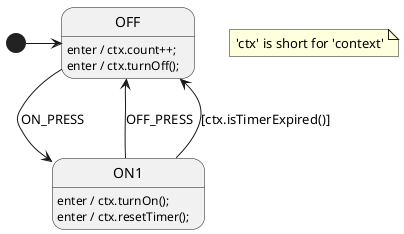 @startuml LightSm

' STATES
state OFF
state ON1

' STATE HANDLERS
[*] -> OFF

OFF: enter / ctx.count++;
OFF: enter / ctx.turnOff();
OFF --> ON1: ON_PRESS

note "'ctx' is short for 'context'" as N1

ON1: enter / ctx.turnOn();
ON1: enter / ctx.resetTimer();
ON1 --> OFF: OFF_PRESS
ON1 --> OFF: [ctx.isTimerExpired()]

' //////////////////////// StateSmith config ////////////////////////
' The below special comment block sets the StateSmith configuration.
' More info: https://github.com/StateSmith/StateSmith/issues/335

/'! $CONFIG : toml
SmRunnerSettings.transpilerId = "JavaScript"
SmRunnerSettings.simulation.enableGeneration = false  # just to show it off
RenderConfig.AutoExpandedVars = """
    /**
     * The context object that provides functions and variables to the state machine.
     * This state machine variable must be set before starting the state machine.
     * @type {LightSmContext}
     */
    ctx: null, 
    """
'/
@enduml